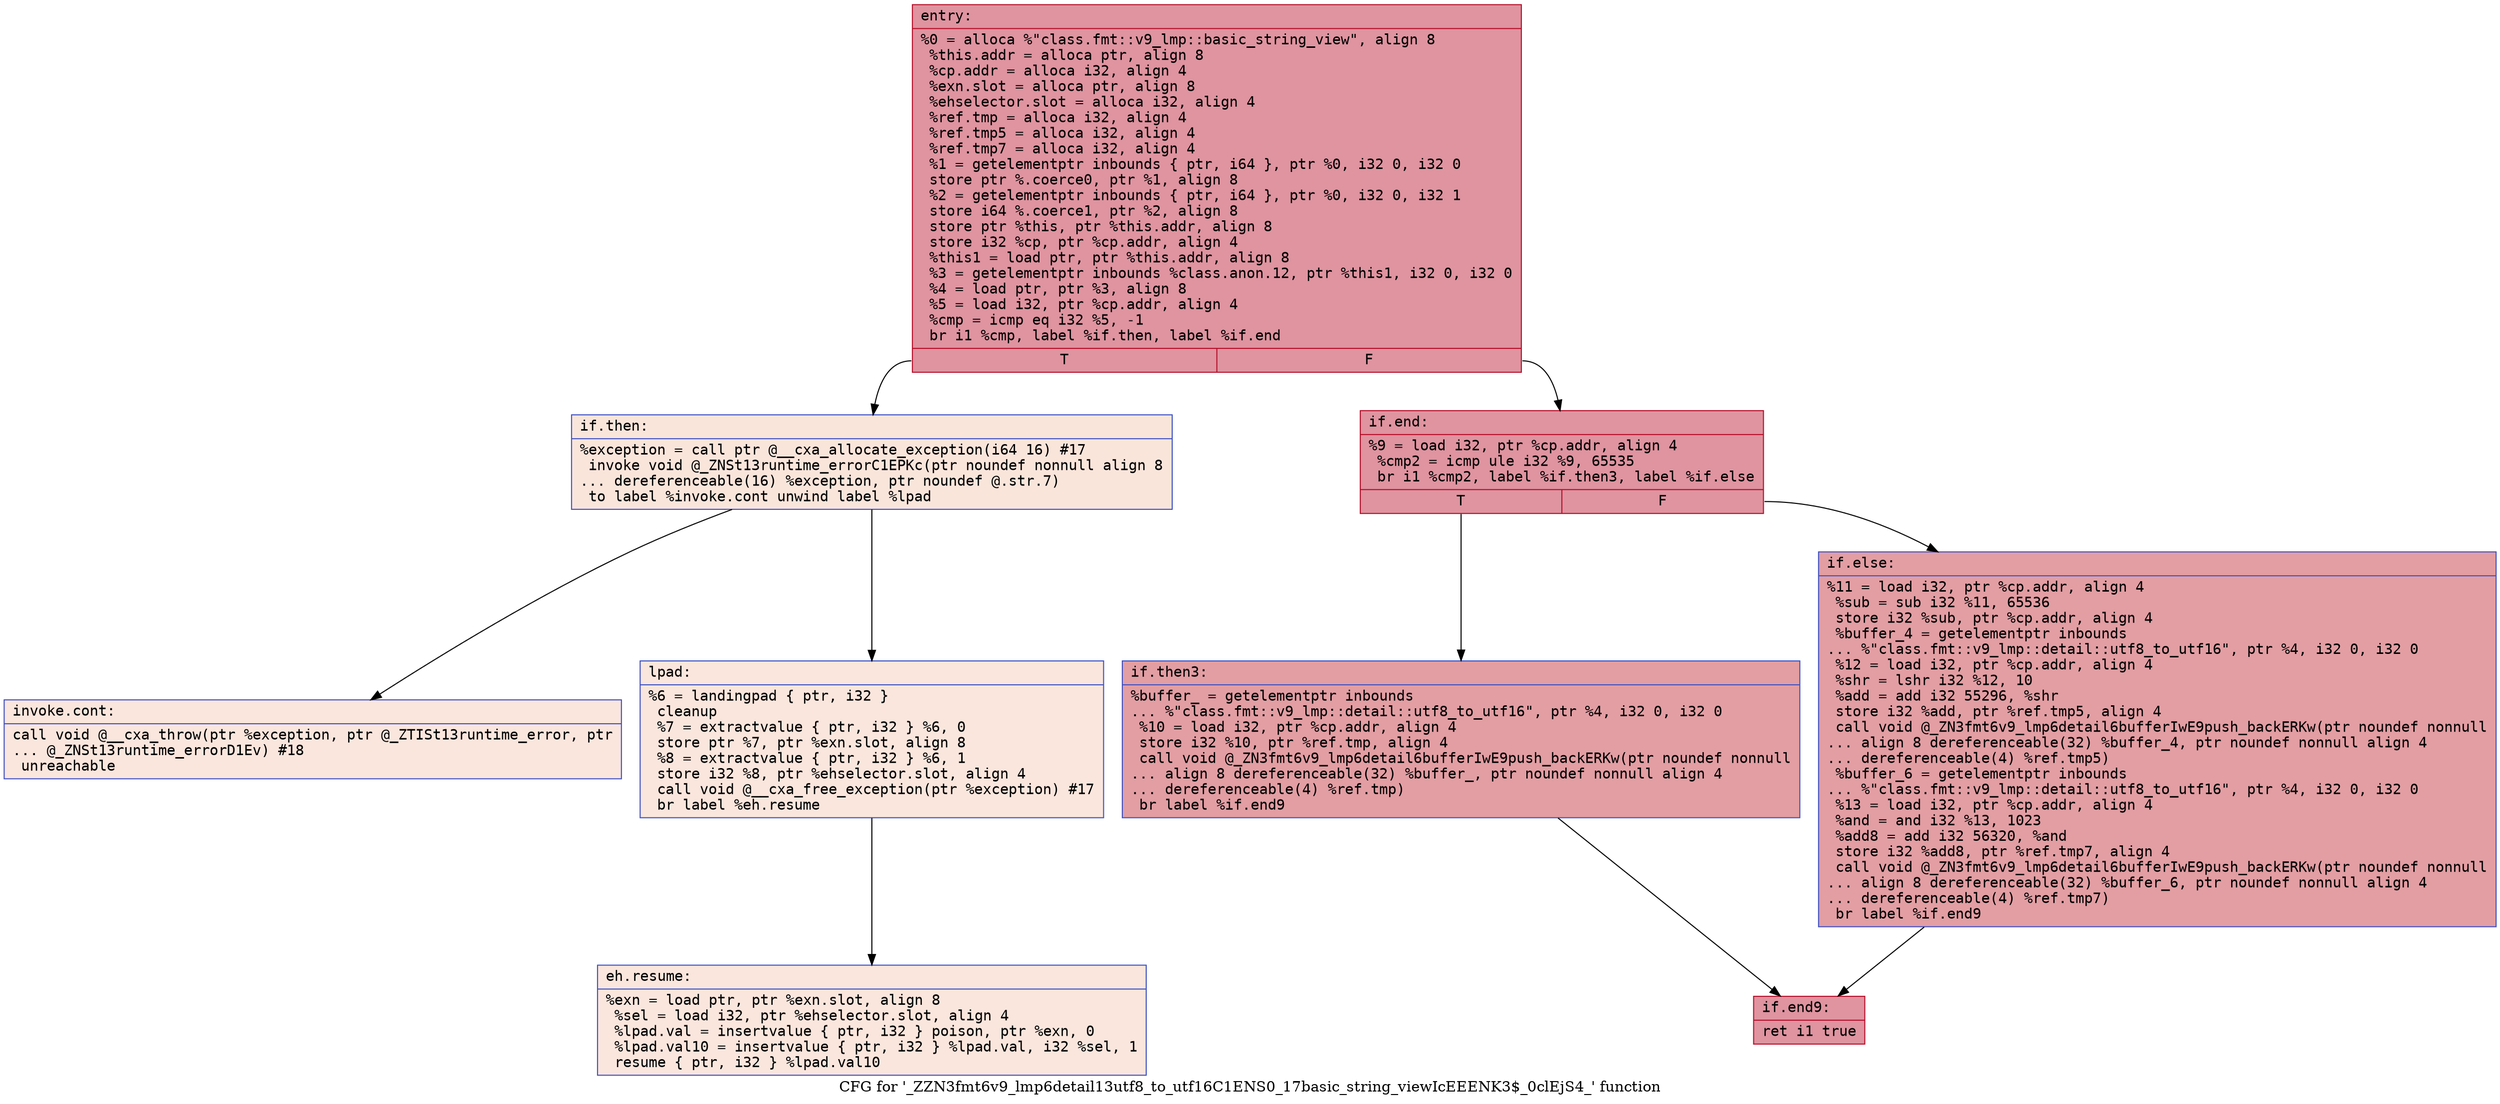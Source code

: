 digraph "CFG for '_ZZN3fmt6v9_lmp6detail13utf8_to_utf16C1ENS0_17basic_string_viewIcEEENK3$_0clEjS4_' function" {
	label="CFG for '_ZZN3fmt6v9_lmp6detail13utf8_to_utf16C1ENS0_17basic_string_viewIcEEENK3$_0clEjS4_' function";

	Node0x55fec3057650 [shape=record,color="#b70d28ff", style=filled, fillcolor="#b70d2870" fontname="Courier",label="{entry:\l|  %0 = alloca %\"class.fmt::v9_lmp::basic_string_view\", align 8\l  %this.addr = alloca ptr, align 8\l  %cp.addr = alloca i32, align 4\l  %exn.slot = alloca ptr, align 8\l  %ehselector.slot = alloca i32, align 4\l  %ref.tmp = alloca i32, align 4\l  %ref.tmp5 = alloca i32, align 4\l  %ref.tmp7 = alloca i32, align 4\l  %1 = getelementptr inbounds \{ ptr, i64 \}, ptr %0, i32 0, i32 0\l  store ptr %.coerce0, ptr %1, align 8\l  %2 = getelementptr inbounds \{ ptr, i64 \}, ptr %0, i32 0, i32 1\l  store i64 %.coerce1, ptr %2, align 8\l  store ptr %this, ptr %this.addr, align 8\l  store i32 %cp, ptr %cp.addr, align 4\l  %this1 = load ptr, ptr %this.addr, align 8\l  %3 = getelementptr inbounds %class.anon.12, ptr %this1, i32 0, i32 0\l  %4 = load ptr, ptr %3, align 8\l  %5 = load i32, ptr %cp.addr, align 4\l  %cmp = icmp eq i32 %5, -1\l  br i1 %cmp, label %if.then, label %if.end\l|{<s0>T|<s1>F}}"];
	Node0x55fec3057650:s0 -> Node0x55fec3059110[tooltip="entry -> if.then\nProbability 0.00%" ];
	Node0x55fec3057650:s1 -> Node0x55fec3059180[tooltip="entry -> if.end\nProbability 100.00%" ];
	Node0x55fec3059110 [shape=record,color="#3d50c3ff", style=filled, fillcolor="#f4c5ad70" fontname="Courier",label="{if.then:\l|  %exception = call ptr @__cxa_allocate_exception(i64 16) #17\l  invoke void @_ZNSt13runtime_errorC1EPKc(ptr noundef nonnull align 8\l... dereferenceable(16) %exception, ptr noundef @.str.7)\l          to label %invoke.cont unwind label %lpad\l}"];
	Node0x55fec3059110 -> Node0x55fec3059380[tooltip="if.then -> invoke.cont\nProbability 50.00%" ];
	Node0x55fec3059110 -> Node0x55fec3059400[tooltip="if.then -> lpad\nProbability 50.00%" ];
	Node0x55fec3059380 [shape=record,color="#3d50c3ff", style=filled, fillcolor="#f3c7b170" fontname="Courier",label="{invoke.cont:\l|  call void @__cxa_throw(ptr %exception, ptr @_ZTISt13runtime_error, ptr\l... @_ZNSt13runtime_errorD1Ev) #18\l  unreachable\l}"];
	Node0x55fec3059400 [shape=record,color="#3d50c3ff", style=filled, fillcolor="#f3c7b170" fontname="Courier",label="{lpad:\l|  %6 = landingpad \{ ptr, i32 \}\l          cleanup\l  %7 = extractvalue \{ ptr, i32 \} %6, 0\l  store ptr %7, ptr %exn.slot, align 8\l  %8 = extractvalue \{ ptr, i32 \} %6, 1\l  store i32 %8, ptr %ehselector.slot, align 4\l  call void @__cxa_free_exception(ptr %exception) #17\l  br label %eh.resume\l}"];
	Node0x55fec3059400 -> Node0x55fec3059ba0[tooltip="lpad -> eh.resume\nProbability 100.00%" ];
	Node0x55fec3059180 [shape=record,color="#b70d28ff", style=filled, fillcolor="#b70d2870" fontname="Courier",label="{if.end:\l|  %9 = load i32, ptr %cp.addr, align 4\l  %cmp2 = icmp ule i32 %9, 65535\l  br i1 %cmp2, label %if.then3, label %if.else\l|{<s0>T|<s1>F}}"];
	Node0x55fec3059180:s0 -> Node0x55fec3059dd0[tooltip="if.end -> if.then3\nProbability 50.00%" ];
	Node0x55fec3059180:s1 -> Node0x55fec3059e20[tooltip="if.end -> if.else\nProbability 50.00%" ];
	Node0x55fec3059dd0 [shape=record,color="#3d50c3ff", style=filled, fillcolor="#be242e70" fontname="Courier",label="{if.then3:\l|  %buffer_ = getelementptr inbounds\l... %\"class.fmt::v9_lmp::detail::utf8_to_utf16\", ptr %4, i32 0, i32 0\l  %10 = load i32, ptr %cp.addr, align 4\l  store i32 %10, ptr %ref.tmp, align 4\l  call void @_ZN3fmt6v9_lmp6detail6bufferIwE9push_backERKw(ptr noundef nonnull\l... align 8 dereferenceable(32) %buffer_, ptr noundef nonnull align 4\l... dereferenceable(4) %ref.tmp)\l  br label %if.end9\l}"];
	Node0x55fec3059dd0 -> Node0x55fec305a240[tooltip="if.then3 -> if.end9\nProbability 100.00%" ];
	Node0x55fec3059e20 [shape=record,color="#3d50c3ff", style=filled, fillcolor="#be242e70" fontname="Courier",label="{if.else:\l|  %11 = load i32, ptr %cp.addr, align 4\l  %sub = sub i32 %11, 65536\l  store i32 %sub, ptr %cp.addr, align 4\l  %buffer_4 = getelementptr inbounds\l... %\"class.fmt::v9_lmp::detail::utf8_to_utf16\", ptr %4, i32 0, i32 0\l  %12 = load i32, ptr %cp.addr, align 4\l  %shr = lshr i32 %12, 10\l  %add = add i32 55296, %shr\l  store i32 %add, ptr %ref.tmp5, align 4\l  call void @_ZN3fmt6v9_lmp6detail6bufferIwE9push_backERKw(ptr noundef nonnull\l... align 8 dereferenceable(32) %buffer_4, ptr noundef nonnull align 4\l... dereferenceable(4) %ref.tmp5)\l  %buffer_6 = getelementptr inbounds\l... %\"class.fmt::v9_lmp::detail::utf8_to_utf16\", ptr %4, i32 0, i32 0\l  %13 = load i32, ptr %cp.addr, align 4\l  %and = and i32 %13, 1023\l  %add8 = add i32 56320, %and\l  store i32 %add8, ptr %ref.tmp7, align 4\l  call void @_ZN3fmt6v9_lmp6detail6bufferIwE9push_backERKw(ptr noundef nonnull\l... align 8 dereferenceable(32) %buffer_6, ptr noundef nonnull align 4\l... dereferenceable(4) %ref.tmp7)\l  br label %if.end9\l}"];
	Node0x55fec3059e20 -> Node0x55fec305a240[tooltip="if.else -> if.end9\nProbability 100.00%" ];
	Node0x55fec305a240 [shape=record,color="#b70d28ff", style=filled, fillcolor="#b70d2870" fontname="Courier",label="{if.end9:\l|  ret i1 true\l}"];
	Node0x55fec3059ba0 [shape=record,color="#3d50c3ff", style=filled, fillcolor="#f3c7b170" fontname="Courier",label="{eh.resume:\l|  %exn = load ptr, ptr %exn.slot, align 8\l  %sel = load i32, ptr %ehselector.slot, align 4\l  %lpad.val = insertvalue \{ ptr, i32 \} poison, ptr %exn, 0\l  %lpad.val10 = insertvalue \{ ptr, i32 \} %lpad.val, i32 %sel, 1\l  resume \{ ptr, i32 \} %lpad.val10\l}"];
}
